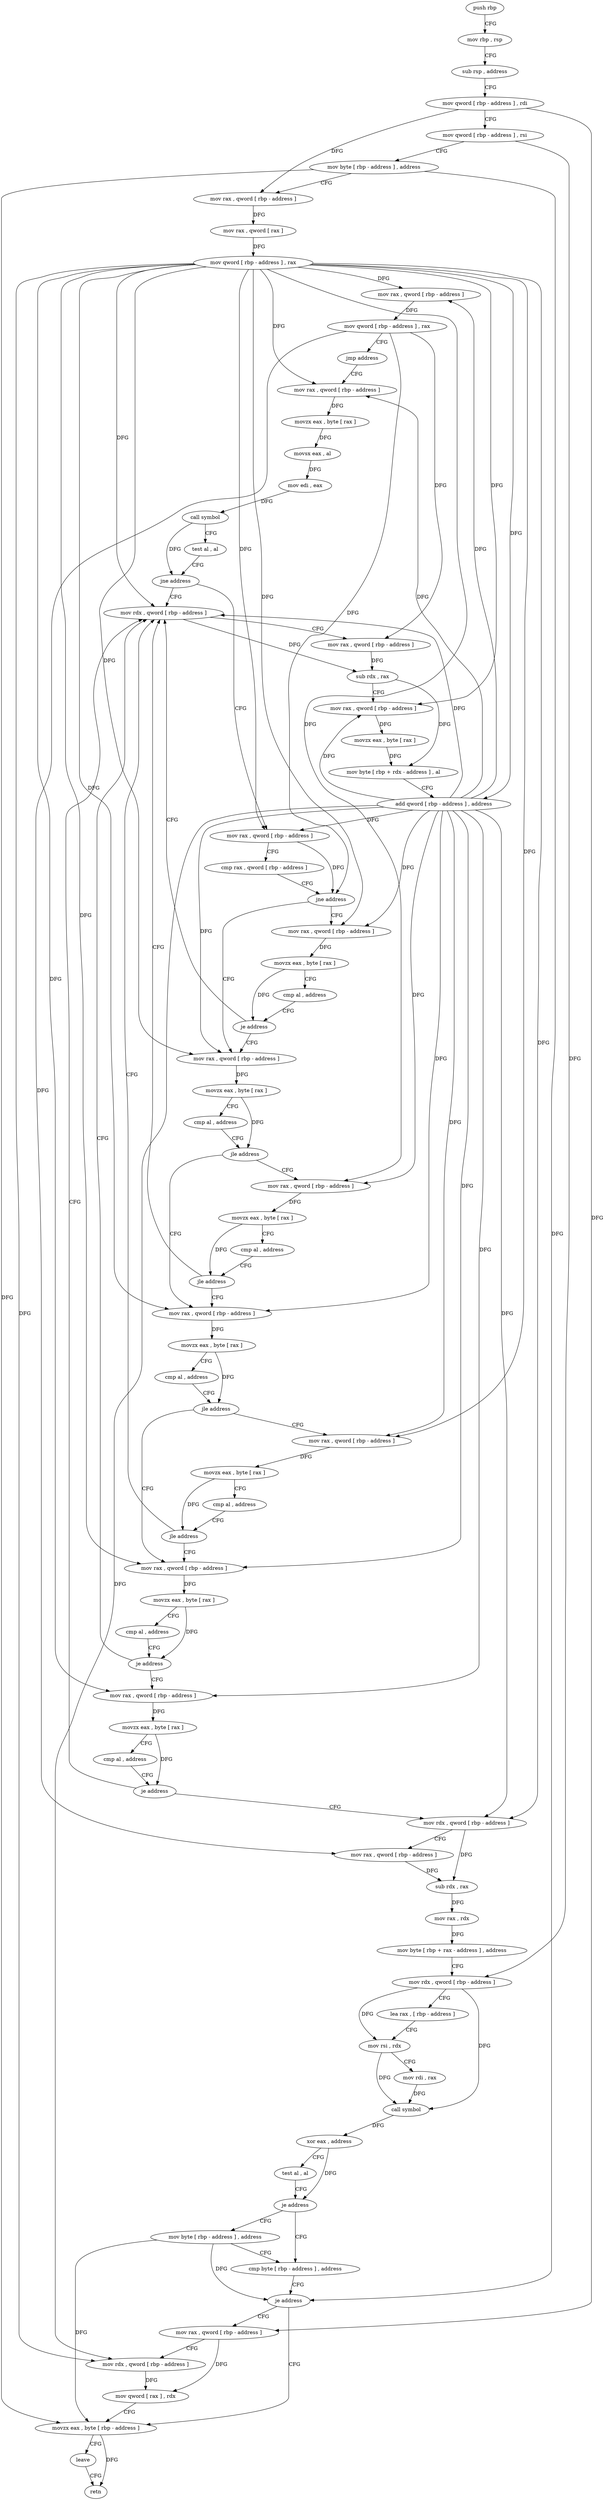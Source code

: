 digraph "func" {
"85523" [label = "push rbp" ]
"85524" [label = "mov rbp , rsp" ]
"85527" [label = "sub rsp , address" ]
"85531" [label = "mov qword [ rbp - address ] , rdi" ]
"85535" [label = "mov qword [ rbp - address ] , rsi" ]
"85539" [label = "mov byte [ rbp - address ] , address" ]
"85543" [label = "mov rax , qword [ rbp - address ]" ]
"85547" [label = "mov rax , qword [ rax ]" ]
"85550" [label = "mov qword [ rbp - address ] , rax" ]
"85554" [label = "mov rax , qword [ rbp - address ]" ]
"85558" [label = "mov qword [ rbp - address ] , rax" ]
"85562" [label = "jmp address" ]
"85591" [label = "mov rax , qword [ rbp - address ]" ]
"85595" [label = "movzx eax , byte [ rax ]" ]
"85598" [label = "movsx eax , al" ]
"85601" [label = "mov edi , eax" ]
"85603" [label = "call symbol" ]
"85608" [label = "test al , al" ]
"85610" [label = "jne address" ]
"85564" [label = "mov rdx , qword [ rbp - address ]" ]
"85612" [label = "mov rax , qword [ rbp - address ]" ]
"85568" [label = "mov rax , qword [ rbp - address ]" ]
"85572" [label = "sub rdx , rax" ]
"85575" [label = "mov rax , qword [ rbp - address ]" ]
"85579" [label = "movzx eax , byte [ rax ]" ]
"85582" [label = "mov byte [ rbp + rdx - address ] , al" ]
"85586" [label = "add qword [ rbp - address ] , address" ]
"85616" [label = "cmp rax , qword [ rbp - address ]" ]
"85620" [label = "jne address" ]
"85633" [label = "mov rax , qword [ rbp - address ]" ]
"85622" [label = "mov rax , qword [ rbp - address ]" ]
"85637" [label = "movzx eax , byte [ rax ]" ]
"85640" [label = "cmp al , address" ]
"85642" [label = "jle address" ]
"85655" [label = "mov rax , qword [ rbp - address ]" ]
"85644" [label = "mov rax , qword [ rbp - address ]" ]
"85626" [label = "movzx eax , byte [ rax ]" ]
"85629" [label = "cmp al , address" ]
"85631" [label = "je address" ]
"85659" [label = "movzx eax , byte [ rax ]" ]
"85662" [label = "cmp al , address" ]
"85664" [label = "jle address" ]
"85677" [label = "mov rax , qword [ rbp - address ]" ]
"85666" [label = "mov rax , qword [ rbp - address ]" ]
"85648" [label = "movzx eax , byte [ rax ]" ]
"85651" [label = "cmp al , address" ]
"85653" [label = "jle address" ]
"85681" [label = "movzx eax , byte [ rax ]" ]
"85684" [label = "cmp al , address" ]
"85686" [label = "je address" ]
"85688" [label = "mov rax , qword [ rbp - address ]" ]
"85670" [label = "movzx eax , byte [ rax ]" ]
"85673" [label = "cmp al , address" ]
"85675" [label = "jle address" ]
"85692" [label = "movzx eax , byte [ rax ]" ]
"85695" [label = "cmp al , address" ]
"85697" [label = "je address" ]
"85703" [label = "mov rdx , qword [ rbp - address ]" ]
"85707" [label = "mov rax , qword [ rbp - address ]" ]
"85711" [label = "sub rdx , rax" ]
"85714" [label = "mov rax , rdx" ]
"85717" [label = "mov byte [ rbp + rax - address ] , address" ]
"85722" [label = "mov rdx , qword [ rbp - address ]" ]
"85726" [label = "lea rax , [ rbp - address ]" ]
"85730" [label = "mov rsi , rdx" ]
"85733" [label = "mov rdi , rax" ]
"85736" [label = "call symbol" ]
"85741" [label = "xor eax , address" ]
"85744" [label = "test al , al" ]
"85746" [label = "je address" ]
"85752" [label = "cmp byte [ rbp - address ] , address" ]
"85748" [label = "mov byte [ rbp - address ] , address" ]
"85756" [label = "je address" ]
"85769" [label = "movzx eax , byte [ rbp - address ]" ]
"85758" [label = "mov rax , qword [ rbp - address ]" ]
"85773" [label = "leave" ]
"85774" [label = "retn" ]
"85762" [label = "mov rdx , qword [ rbp - address ]" ]
"85766" [label = "mov qword [ rax ] , rdx" ]
"85523" -> "85524" [ label = "CFG" ]
"85524" -> "85527" [ label = "CFG" ]
"85527" -> "85531" [ label = "CFG" ]
"85531" -> "85535" [ label = "CFG" ]
"85531" -> "85543" [ label = "DFG" ]
"85531" -> "85758" [ label = "DFG" ]
"85535" -> "85539" [ label = "CFG" ]
"85535" -> "85722" [ label = "DFG" ]
"85539" -> "85543" [ label = "CFG" ]
"85539" -> "85756" [ label = "DFG" ]
"85539" -> "85769" [ label = "DFG" ]
"85543" -> "85547" [ label = "DFG" ]
"85547" -> "85550" [ label = "DFG" ]
"85550" -> "85554" [ label = "DFG" ]
"85550" -> "85591" [ label = "DFG" ]
"85550" -> "85564" [ label = "DFG" ]
"85550" -> "85575" [ label = "DFG" ]
"85550" -> "85586" [ label = "DFG" ]
"85550" -> "85612" [ label = "DFG" ]
"85550" -> "85633" [ label = "DFG" ]
"85550" -> "85622" [ label = "DFG" ]
"85550" -> "85655" [ label = "DFG" ]
"85550" -> "85644" [ label = "DFG" ]
"85550" -> "85677" [ label = "DFG" ]
"85550" -> "85666" [ label = "DFG" ]
"85550" -> "85688" [ label = "DFG" ]
"85550" -> "85703" [ label = "DFG" ]
"85550" -> "85762" [ label = "DFG" ]
"85554" -> "85558" [ label = "DFG" ]
"85558" -> "85562" [ label = "CFG" ]
"85558" -> "85568" [ label = "DFG" ]
"85558" -> "85620" [ label = "DFG" ]
"85558" -> "85707" [ label = "DFG" ]
"85562" -> "85591" [ label = "CFG" ]
"85591" -> "85595" [ label = "DFG" ]
"85595" -> "85598" [ label = "DFG" ]
"85598" -> "85601" [ label = "DFG" ]
"85601" -> "85603" [ label = "DFG" ]
"85603" -> "85608" [ label = "CFG" ]
"85603" -> "85610" [ label = "DFG" ]
"85608" -> "85610" [ label = "CFG" ]
"85610" -> "85564" [ label = "CFG" ]
"85610" -> "85612" [ label = "CFG" ]
"85564" -> "85568" [ label = "CFG" ]
"85564" -> "85572" [ label = "DFG" ]
"85612" -> "85616" [ label = "CFG" ]
"85612" -> "85620" [ label = "DFG" ]
"85568" -> "85572" [ label = "DFG" ]
"85572" -> "85575" [ label = "CFG" ]
"85572" -> "85582" [ label = "DFG" ]
"85575" -> "85579" [ label = "DFG" ]
"85579" -> "85582" [ label = "DFG" ]
"85582" -> "85586" [ label = "CFG" ]
"85586" -> "85591" [ label = "DFG" ]
"85586" -> "85554" [ label = "DFG" ]
"85586" -> "85564" [ label = "DFG" ]
"85586" -> "85575" [ label = "DFG" ]
"85586" -> "85612" [ label = "DFG" ]
"85586" -> "85633" [ label = "DFG" ]
"85586" -> "85622" [ label = "DFG" ]
"85586" -> "85655" [ label = "DFG" ]
"85586" -> "85644" [ label = "DFG" ]
"85586" -> "85677" [ label = "DFG" ]
"85586" -> "85666" [ label = "DFG" ]
"85586" -> "85688" [ label = "DFG" ]
"85586" -> "85703" [ label = "DFG" ]
"85586" -> "85762" [ label = "DFG" ]
"85616" -> "85620" [ label = "CFG" ]
"85620" -> "85633" [ label = "CFG" ]
"85620" -> "85622" [ label = "CFG" ]
"85633" -> "85637" [ label = "DFG" ]
"85622" -> "85626" [ label = "DFG" ]
"85637" -> "85640" [ label = "CFG" ]
"85637" -> "85642" [ label = "DFG" ]
"85640" -> "85642" [ label = "CFG" ]
"85642" -> "85655" [ label = "CFG" ]
"85642" -> "85644" [ label = "CFG" ]
"85655" -> "85659" [ label = "DFG" ]
"85644" -> "85648" [ label = "DFG" ]
"85626" -> "85629" [ label = "CFG" ]
"85626" -> "85631" [ label = "DFG" ]
"85629" -> "85631" [ label = "CFG" ]
"85631" -> "85564" [ label = "CFG" ]
"85631" -> "85633" [ label = "CFG" ]
"85659" -> "85662" [ label = "CFG" ]
"85659" -> "85664" [ label = "DFG" ]
"85662" -> "85664" [ label = "CFG" ]
"85664" -> "85677" [ label = "CFG" ]
"85664" -> "85666" [ label = "CFG" ]
"85677" -> "85681" [ label = "DFG" ]
"85666" -> "85670" [ label = "DFG" ]
"85648" -> "85651" [ label = "CFG" ]
"85648" -> "85653" [ label = "DFG" ]
"85651" -> "85653" [ label = "CFG" ]
"85653" -> "85564" [ label = "CFG" ]
"85653" -> "85655" [ label = "CFG" ]
"85681" -> "85684" [ label = "CFG" ]
"85681" -> "85686" [ label = "DFG" ]
"85684" -> "85686" [ label = "CFG" ]
"85686" -> "85564" [ label = "CFG" ]
"85686" -> "85688" [ label = "CFG" ]
"85688" -> "85692" [ label = "DFG" ]
"85670" -> "85673" [ label = "CFG" ]
"85670" -> "85675" [ label = "DFG" ]
"85673" -> "85675" [ label = "CFG" ]
"85675" -> "85564" [ label = "CFG" ]
"85675" -> "85677" [ label = "CFG" ]
"85692" -> "85695" [ label = "CFG" ]
"85692" -> "85697" [ label = "DFG" ]
"85695" -> "85697" [ label = "CFG" ]
"85697" -> "85564" [ label = "CFG" ]
"85697" -> "85703" [ label = "CFG" ]
"85703" -> "85707" [ label = "CFG" ]
"85703" -> "85711" [ label = "DFG" ]
"85707" -> "85711" [ label = "DFG" ]
"85711" -> "85714" [ label = "DFG" ]
"85714" -> "85717" [ label = "DFG" ]
"85717" -> "85722" [ label = "CFG" ]
"85722" -> "85726" [ label = "CFG" ]
"85722" -> "85730" [ label = "DFG" ]
"85722" -> "85736" [ label = "DFG" ]
"85726" -> "85730" [ label = "CFG" ]
"85730" -> "85733" [ label = "CFG" ]
"85730" -> "85736" [ label = "DFG" ]
"85733" -> "85736" [ label = "DFG" ]
"85736" -> "85741" [ label = "DFG" ]
"85741" -> "85744" [ label = "CFG" ]
"85741" -> "85746" [ label = "DFG" ]
"85744" -> "85746" [ label = "CFG" ]
"85746" -> "85752" [ label = "CFG" ]
"85746" -> "85748" [ label = "CFG" ]
"85752" -> "85756" [ label = "CFG" ]
"85748" -> "85752" [ label = "CFG" ]
"85748" -> "85756" [ label = "DFG" ]
"85748" -> "85769" [ label = "DFG" ]
"85756" -> "85769" [ label = "CFG" ]
"85756" -> "85758" [ label = "CFG" ]
"85769" -> "85773" [ label = "CFG" ]
"85769" -> "85774" [ label = "DFG" ]
"85758" -> "85762" [ label = "CFG" ]
"85758" -> "85766" [ label = "DFG" ]
"85773" -> "85774" [ label = "CFG" ]
"85762" -> "85766" [ label = "DFG" ]
"85766" -> "85769" [ label = "CFG" ]
}
